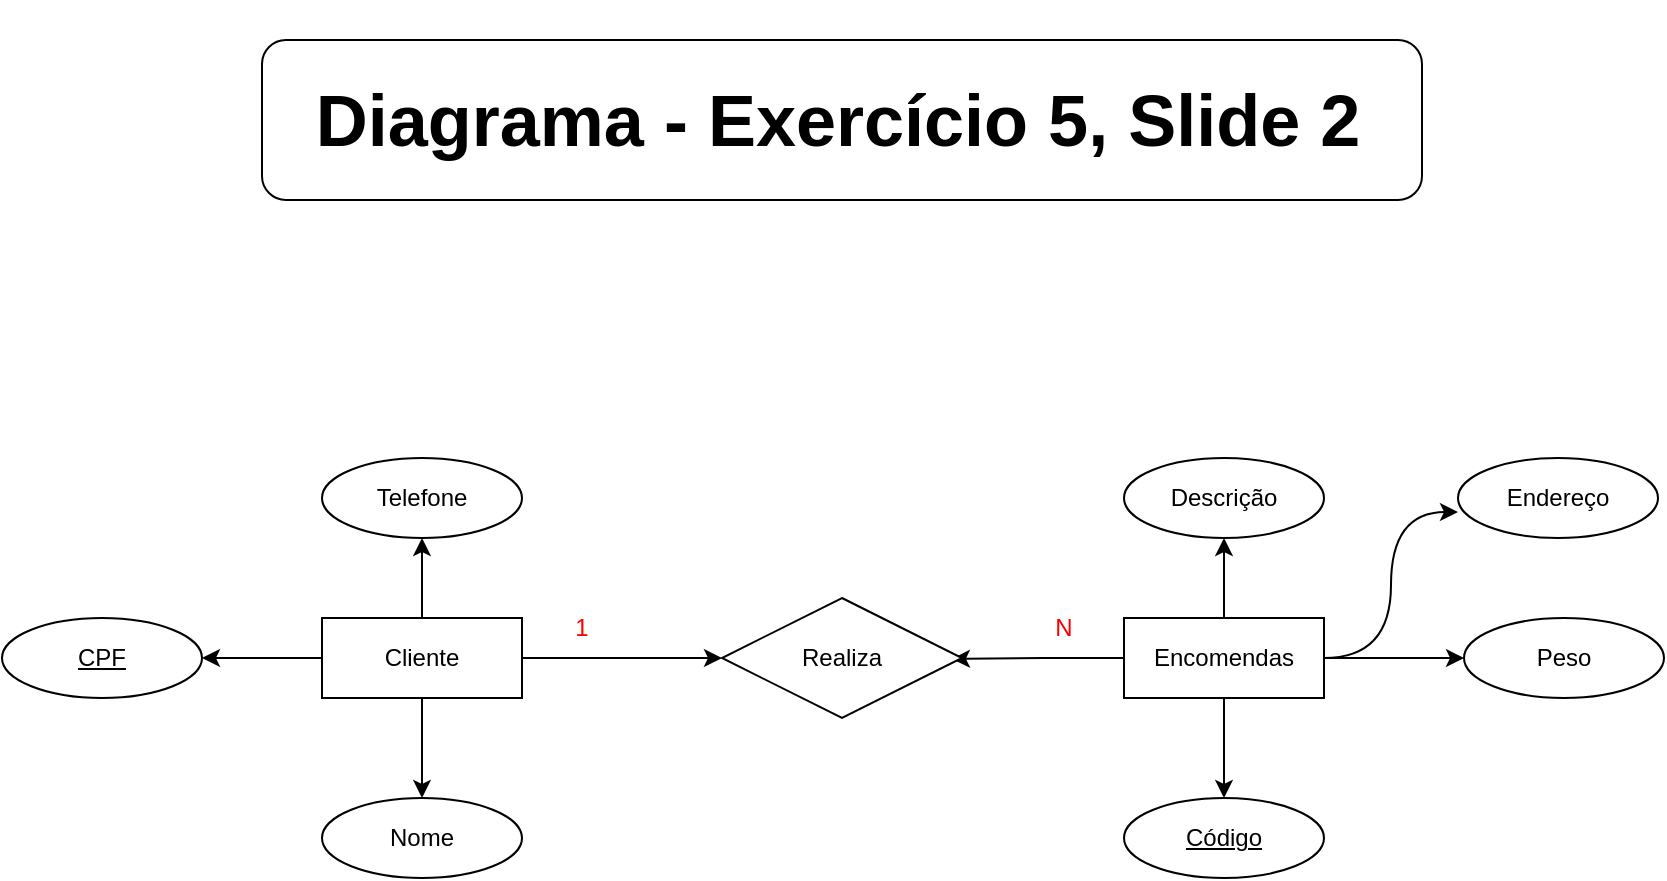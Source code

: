 <mxfile version="21.1.2" type="device">
  <diagram name="Página-1" id="5mNCTMxAnExtv8kyDLTN">
    <mxGraphModel dx="1173" dy="645" grid="1" gridSize="10" guides="1" tooltips="1" connect="1" arrows="1" fold="1" page="1" pageScale="1" pageWidth="827" pageHeight="1169" math="0" shadow="0">
      <root>
        <mxCell id="0" />
        <mxCell id="1" parent="0" />
        <mxCell id="QG_3IlkZF2E5yWWRschJ-10" style="edgeStyle=orthogonalEdgeStyle;rounded=0;orthogonalLoop=1;jettySize=auto;html=1;entryX=0.5;entryY=1;entryDx=0;entryDy=0;" parent="1" source="QG_3IlkZF2E5yWWRschJ-2" target="QG_3IlkZF2E5yWWRschJ-4" edge="1">
          <mxGeometry relative="1" as="geometry" />
        </mxCell>
        <mxCell id="QG_3IlkZF2E5yWWRschJ-22" style="edgeStyle=orthogonalEdgeStyle;rounded=0;orthogonalLoop=1;jettySize=auto;html=1;" parent="1" source="QG_3IlkZF2E5yWWRschJ-2" target="QG_3IlkZF2E5yWWRschJ-20" edge="1">
          <mxGeometry relative="1" as="geometry" />
        </mxCell>
        <mxCell id="QG_3IlkZF2E5yWWRschJ-23" style="edgeStyle=orthogonalEdgeStyle;rounded=0;orthogonalLoop=1;jettySize=auto;html=1;exitX=0;exitY=0.5;exitDx=0;exitDy=0;entryX=1;entryY=0.5;entryDx=0;entryDy=0;" parent="1" source="QG_3IlkZF2E5yWWRschJ-2" target="QG_3IlkZF2E5yWWRschJ-5" edge="1">
          <mxGeometry relative="1" as="geometry" />
        </mxCell>
        <mxCell id="QG_3IlkZF2E5yWWRschJ-24" style="edgeStyle=orthogonalEdgeStyle;rounded=0;orthogonalLoop=1;jettySize=auto;html=1;entryX=0.5;entryY=0;entryDx=0;entryDy=0;" parent="1" source="QG_3IlkZF2E5yWWRschJ-2" target="QG_3IlkZF2E5yWWRschJ-3" edge="1">
          <mxGeometry relative="1" as="geometry" />
        </mxCell>
        <mxCell id="QG_3IlkZF2E5yWWRschJ-2" value="Cliente" style="whiteSpace=wrap;html=1;align=center;" parent="1" vertex="1">
          <mxGeometry x="567" y="509" width="100" height="40" as="geometry" />
        </mxCell>
        <mxCell id="QG_3IlkZF2E5yWWRschJ-3" value="Nome" style="ellipse;whiteSpace=wrap;html=1;align=center;" parent="1" vertex="1">
          <mxGeometry x="567" y="599" width="100" height="40" as="geometry" />
        </mxCell>
        <mxCell id="QG_3IlkZF2E5yWWRschJ-4" value="Telefone" style="ellipse;whiteSpace=wrap;html=1;align=center;" parent="1" vertex="1">
          <mxGeometry x="567" y="429" width="100" height="40" as="geometry" />
        </mxCell>
        <mxCell id="QG_3IlkZF2E5yWWRschJ-5" value="CPF" style="ellipse;whiteSpace=wrap;html=1;align=center;fontStyle=4;" parent="1" vertex="1">
          <mxGeometry x="407" y="509" width="100" height="40" as="geometry" />
        </mxCell>
        <mxCell id="QG_3IlkZF2E5yWWRschJ-16" style="edgeStyle=orthogonalEdgeStyle;rounded=0;orthogonalLoop=1;jettySize=auto;html=1;" parent="1" source="QG_3IlkZF2E5yWWRschJ-11" target="QG_3IlkZF2E5yWWRschJ-12" edge="1">
          <mxGeometry relative="1" as="geometry" />
        </mxCell>
        <mxCell id="QG_3IlkZF2E5yWWRschJ-17" style="edgeStyle=orthogonalEdgeStyle;rounded=0;orthogonalLoop=1;jettySize=auto;html=1;entryX=0.5;entryY=0;entryDx=0;entryDy=0;" parent="1" source="QG_3IlkZF2E5yWWRschJ-11" target="QG_3IlkZF2E5yWWRschJ-15" edge="1">
          <mxGeometry relative="1" as="geometry" />
        </mxCell>
        <mxCell id="QG_3IlkZF2E5yWWRschJ-18" style="edgeStyle=orthogonalEdgeStyle;rounded=0;orthogonalLoop=1;jettySize=auto;html=1;" parent="1" source="QG_3IlkZF2E5yWWRschJ-11" target="QG_3IlkZF2E5yWWRschJ-14" edge="1">
          <mxGeometry relative="1" as="geometry" />
        </mxCell>
        <mxCell id="QG_3IlkZF2E5yWWRschJ-19" style="edgeStyle=orthogonalEdgeStyle;rounded=0;orthogonalLoop=1;jettySize=auto;html=1;entryX=0;entryY=0.675;entryDx=0;entryDy=0;entryPerimeter=0;curved=1;" parent="1" source="QG_3IlkZF2E5yWWRschJ-11" target="QG_3IlkZF2E5yWWRschJ-13" edge="1">
          <mxGeometry relative="1" as="geometry" />
        </mxCell>
        <mxCell id="etAzvrbDWSQFceWuCBT9-2" style="edgeStyle=orthogonalEdgeStyle;rounded=0;orthogonalLoop=1;jettySize=auto;html=1;entryX=0.958;entryY=0.508;entryDx=0;entryDy=0;entryPerimeter=0;" edge="1" parent="1" source="QG_3IlkZF2E5yWWRschJ-11" target="QG_3IlkZF2E5yWWRschJ-20">
          <mxGeometry relative="1" as="geometry" />
        </mxCell>
        <mxCell id="QG_3IlkZF2E5yWWRschJ-11" value="Encomendas" style="whiteSpace=wrap;html=1;align=center;" parent="1" vertex="1">
          <mxGeometry x="968" y="509" width="100" height="40" as="geometry" />
        </mxCell>
        <mxCell id="QG_3IlkZF2E5yWWRschJ-12" value="Descrição" style="ellipse;whiteSpace=wrap;html=1;align=center;" parent="1" vertex="1">
          <mxGeometry x="968" y="429" width="100" height="40" as="geometry" />
        </mxCell>
        <mxCell id="QG_3IlkZF2E5yWWRschJ-13" value="Endereço" style="ellipse;whiteSpace=wrap;html=1;align=center;" parent="1" vertex="1">
          <mxGeometry x="1135" y="429" width="100" height="40" as="geometry" />
        </mxCell>
        <mxCell id="QG_3IlkZF2E5yWWRschJ-14" value="Peso" style="ellipse;whiteSpace=wrap;html=1;align=center;" parent="1" vertex="1">
          <mxGeometry x="1138" y="509" width="100" height="40" as="geometry" />
        </mxCell>
        <mxCell id="QG_3IlkZF2E5yWWRschJ-15" value="Código" style="ellipse;whiteSpace=wrap;html=1;align=center;fontStyle=4;" parent="1" vertex="1">
          <mxGeometry x="968" y="599" width="100" height="40" as="geometry" />
        </mxCell>
        <mxCell id="QG_3IlkZF2E5yWWRschJ-20" value="Realiza" style="shape=rhombus;perimeter=rhombusPerimeter;whiteSpace=wrap;html=1;align=center;" parent="1" vertex="1">
          <mxGeometry x="767" y="499" width="120" height="60" as="geometry" />
        </mxCell>
        <mxCell id="etAzvrbDWSQFceWuCBT9-3" value="&lt;font color=&quot;#ff0000&quot;&gt;1&lt;/font&gt;" style="text;html=1;strokeColor=none;fillColor=none;align=center;verticalAlign=middle;whiteSpace=wrap;rounded=0;" vertex="1" parent="1">
          <mxGeometry x="667" y="499" width="60" height="30" as="geometry" />
        </mxCell>
        <mxCell id="etAzvrbDWSQFceWuCBT9-4" value="&lt;font color=&quot;#ff0000&quot;&gt;N&lt;/font&gt;" style="text;html=1;strokeColor=none;fillColor=none;align=center;verticalAlign=middle;whiteSpace=wrap;rounded=0;" vertex="1" parent="1">
          <mxGeometry x="908" y="499" width="60" height="30" as="geometry" />
        </mxCell>
        <mxCell id="etAzvrbDWSQFceWuCBT9-5" value="" style="rounded=1;whiteSpace=wrap;html=1;fontSize=36;" vertex="1" parent="1">
          <mxGeometry x="537" y="220" width="580" height="80" as="geometry" />
        </mxCell>
        <mxCell id="etAzvrbDWSQFceWuCBT9-6" value="&lt;span style=&quot;font-size: 36px;&quot;&gt;&lt;b&gt;Diagrama - Exercício 5, Slide 2&lt;/b&gt;&lt;/span&gt;" style="text;html=1;strokeColor=none;fillColor=none;align=center;verticalAlign=middle;whiteSpace=wrap;rounded=0;" vertex="1" parent="1">
          <mxGeometry x="537" y="200" width="576" height="120" as="geometry" />
        </mxCell>
      </root>
    </mxGraphModel>
  </diagram>
</mxfile>
